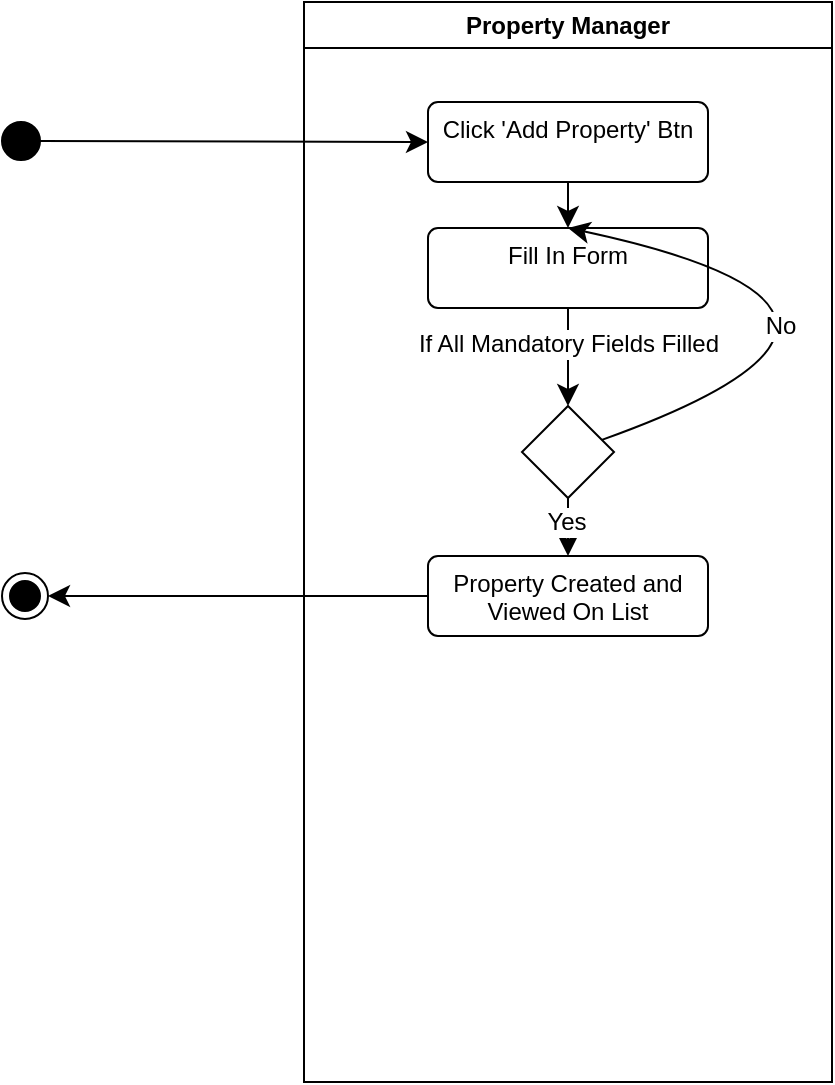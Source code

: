 <mxfile version="24.7.14">
  <diagram name="Page-1" id="XSfYWTsH1ros3b0kqan3">
    <mxGraphModel dx="1722" dy="1024" grid="0" gridSize="10" guides="1" tooltips="1" connect="1" arrows="1" fold="1" page="0" pageScale="1" pageWidth="827" pageHeight="1169" math="0" shadow="0">
      <root>
        <mxCell id="0" />
        <mxCell id="1" parent="0" />
        <mxCell id="daLoIHZw6kPRlCvowazp-2" value="Property Manager" style="swimlane;whiteSpace=wrap;html=1;" vertex="1" parent="1">
          <mxGeometry x="-184" y="-151" width="264" height="540" as="geometry" />
        </mxCell>
        <mxCell id="daLoIHZw6kPRlCvowazp-26" style="edgeStyle=none;curved=1;rounded=0;orthogonalLoop=1;jettySize=auto;html=1;fontSize=12;startSize=8;endSize=8;" edge="1" parent="daLoIHZw6kPRlCvowazp-2" source="daLoIHZw6kPRlCvowazp-4" target="daLoIHZw6kPRlCvowazp-7">
          <mxGeometry relative="1" as="geometry" />
        </mxCell>
        <mxCell id="daLoIHZw6kPRlCvowazp-4" value="Click &#39;Add Property&#39; Btn" style="html=1;align=center;verticalAlign=top;rounded=1;absoluteArcSize=1;arcSize=10;dashed=0;whiteSpace=wrap;" vertex="1" parent="daLoIHZw6kPRlCvowazp-2">
          <mxGeometry x="62" y="50" width="140" height="40" as="geometry" />
        </mxCell>
        <mxCell id="daLoIHZw6kPRlCvowazp-10" style="edgeStyle=none;curved=1;rounded=0;orthogonalLoop=1;jettySize=auto;html=1;entryX=0.5;entryY=0;entryDx=0;entryDy=0;fontSize=12;startSize=8;endSize=8;" edge="1" parent="daLoIHZw6kPRlCvowazp-2" source="daLoIHZw6kPRlCvowazp-7" target="daLoIHZw6kPRlCvowazp-9">
          <mxGeometry relative="1" as="geometry" />
        </mxCell>
        <mxCell id="daLoIHZw6kPRlCvowazp-11" value="If All Mandatory Fields Filled" style="edgeLabel;html=1;align=center;verticalAlign=middle;resizable=0;points=[];fontSize=12;" vertex="1" connectable="0" parent="daLoIHZw6kPRlCvowazp-10">
          <mxGeometry x="-0.258" relative="1" as="geometry">
            <mxPoint as="offset" />
          </mxGeometry>
        </mxCell>
        <mxCell id="daLoIHZw6kPRlCvowazp-7" value="Fill In Form" style="html=1;align=center;verticalAlign=top;rounded=1;absoluteArcSize=1;arcSize=10;dashed=0;whiteSpace=wrap;" vertex="1" parent="daLoIHZw6kPRlCvowazp-2">
          <mxGeometry x="62" y="113" width="140" height="40" as="geometry" />
        </mxCell>
        <mxCell id="daLoIHZw6kPRlCvowazp-12" style="edgeStyle=none;curved=1;rounded=0;orthogonalLoop=1;jettySize=auto;html=1;entryX=0.5;entryY=0;entryDx=0;entryDy=0;fontSize=12;startSize=8;endSize=8;" edge="1" parent="daLoIHZw6kPRlCvowazp-2" source="daLoIHZw6kPRlCvowazp-9" target="daLoIHZw6kPRlCvowazp-7">
          <mxGeometry relative="1" as="geometry">
            <Array as="points">
              <mxPoint x="328" y="155" />
            </Array>
          </mxGeometry>
        </mxCell>
        <mxCell id="daLoIHZw6kPRlCvowazp-18" value="No" style="edgeLabel;html=1;align=center;verticalAlign=middle;resizable=0;points=[];fontSize=12;" vertex="1" connectable="0" parent="daLoIHZw6kPRlCvowazp-12">
          <mxGeometry x="-0.475" y="24" relative="1" as="geometry">
            <mxPoint as="offset" />
          </mxGeometry>
        </mxCell>
        <mxCell id="daLoIHZw6kPRlCvowazp-20" style="edgeStyle=none;curved=1;rounded=0;orthogonalLoop=1;jettySize=auto;html=1;fontSize=12;startSize=8;endSize=8;" edge="1" parent="daLoIHZw6kPRlCvowazp-2" source="daLoIHZw6kPRlCvowazp-9" target="daLoIHZw6kPRlCvowazp-19">
          <mxGeometry relative="1" as="geometry" />
        </mxCell>
        <mxCell id="daLoIHZw6kPRlCvowazp-27" value="Yes" style="edgeLabel;html=1;align=center;verticalAlign=middle;resizable=0;points=[];fontSize=12;" vertex="1" connectable="0" parent="daLoIHZw6kPRlCvowazp-20">
          <mxGeometry x="-0.202" y="-1" relative="1" as="geometry">
            <mxPoint as="offset" />
          </mxGeometry>
        </mxCell>
        <mxCell id="daLoIHZw6kPRlCvowazp-9" value="" style="rhombus;whiteSpace=wrap;html=1;" vertex="1" parent="daLoIHZw6kPRlCvowazp-2">
          <mxGeometry x="109" y="202" width="46" height="46" as="geometry" />
        </mxCell>
        <mxCell id="daLoIHZw6kPRlCvowazp-19" value="Property Created and Viewed On List" style="html=1;align=center;verticalAlign=top;rounded=1;absoluteArcSize=1;arcSize=10;dashed=0;whiteSpace=wrap;" vertex="1" parent="daLoIHZw6kPRlCvowazp-2">
          <mxGeometry x="62" y="277" width="140" height="40" as="geometry" />
        </mxCell>
        <mxCell id="daLoIHZw6kPRlCvowazp-25" style="edgeStyle=none;curved=1;rounded=0;orthogonalLoop=1;jettySize=auto;html=1;entryX=0;entryY=0.5;entryDx=0;entryDy=0;fontSize=12;startSize=8;endSize=8;" edge="1" parent="1" source="daLoIHZw6kPRlCvowazp-3" target="daLoIHZw6kPRlCvowazp-4">
          <mxGeometry relative="1" as="geometry" />
        </mxCell>
        <mxCell id="daLoIHZw6kPRlCvowazp-3" value="" style="ellipse;fillColor=strokeColor;html=1;" vertex="1" parent="1">
          <mxGeometry x="-335" y="-91" width="19" height="19" as="geometry" />
        </mxCell>
        <mxCell id="daLoIHZw6kPRlCvowazp-21" value="" style="ellipse;html=1;shape=endState;fillColor=strokeColor;" vertex="1" parent="1">
          <mxGeometry x="-335" y="134.5" width="23" height="23" as="geometry" />
        </mxCell>
        <mxCell id="daLoIHZw6kPRlCvowazp-23" style="edgeStyle=none;curved=1;rounded=0;orthogonalLoop=1;jettySize=auto;html=1;entryX=1;entryY=0.5;entryDx=0;entryDy=0;fontSize=12;startSize=8;endSize=8;" edge="1" parent="1" source="daLoIHZw6kPRlCvowazp-19" target="daLoIHZw6kPRlCvowazp-21">
          <mxGeometry relative="1" as="geometry" />
        </mxCell>
      </root>
    </mxGraphModel>
  </diagram>
</mxfile>
